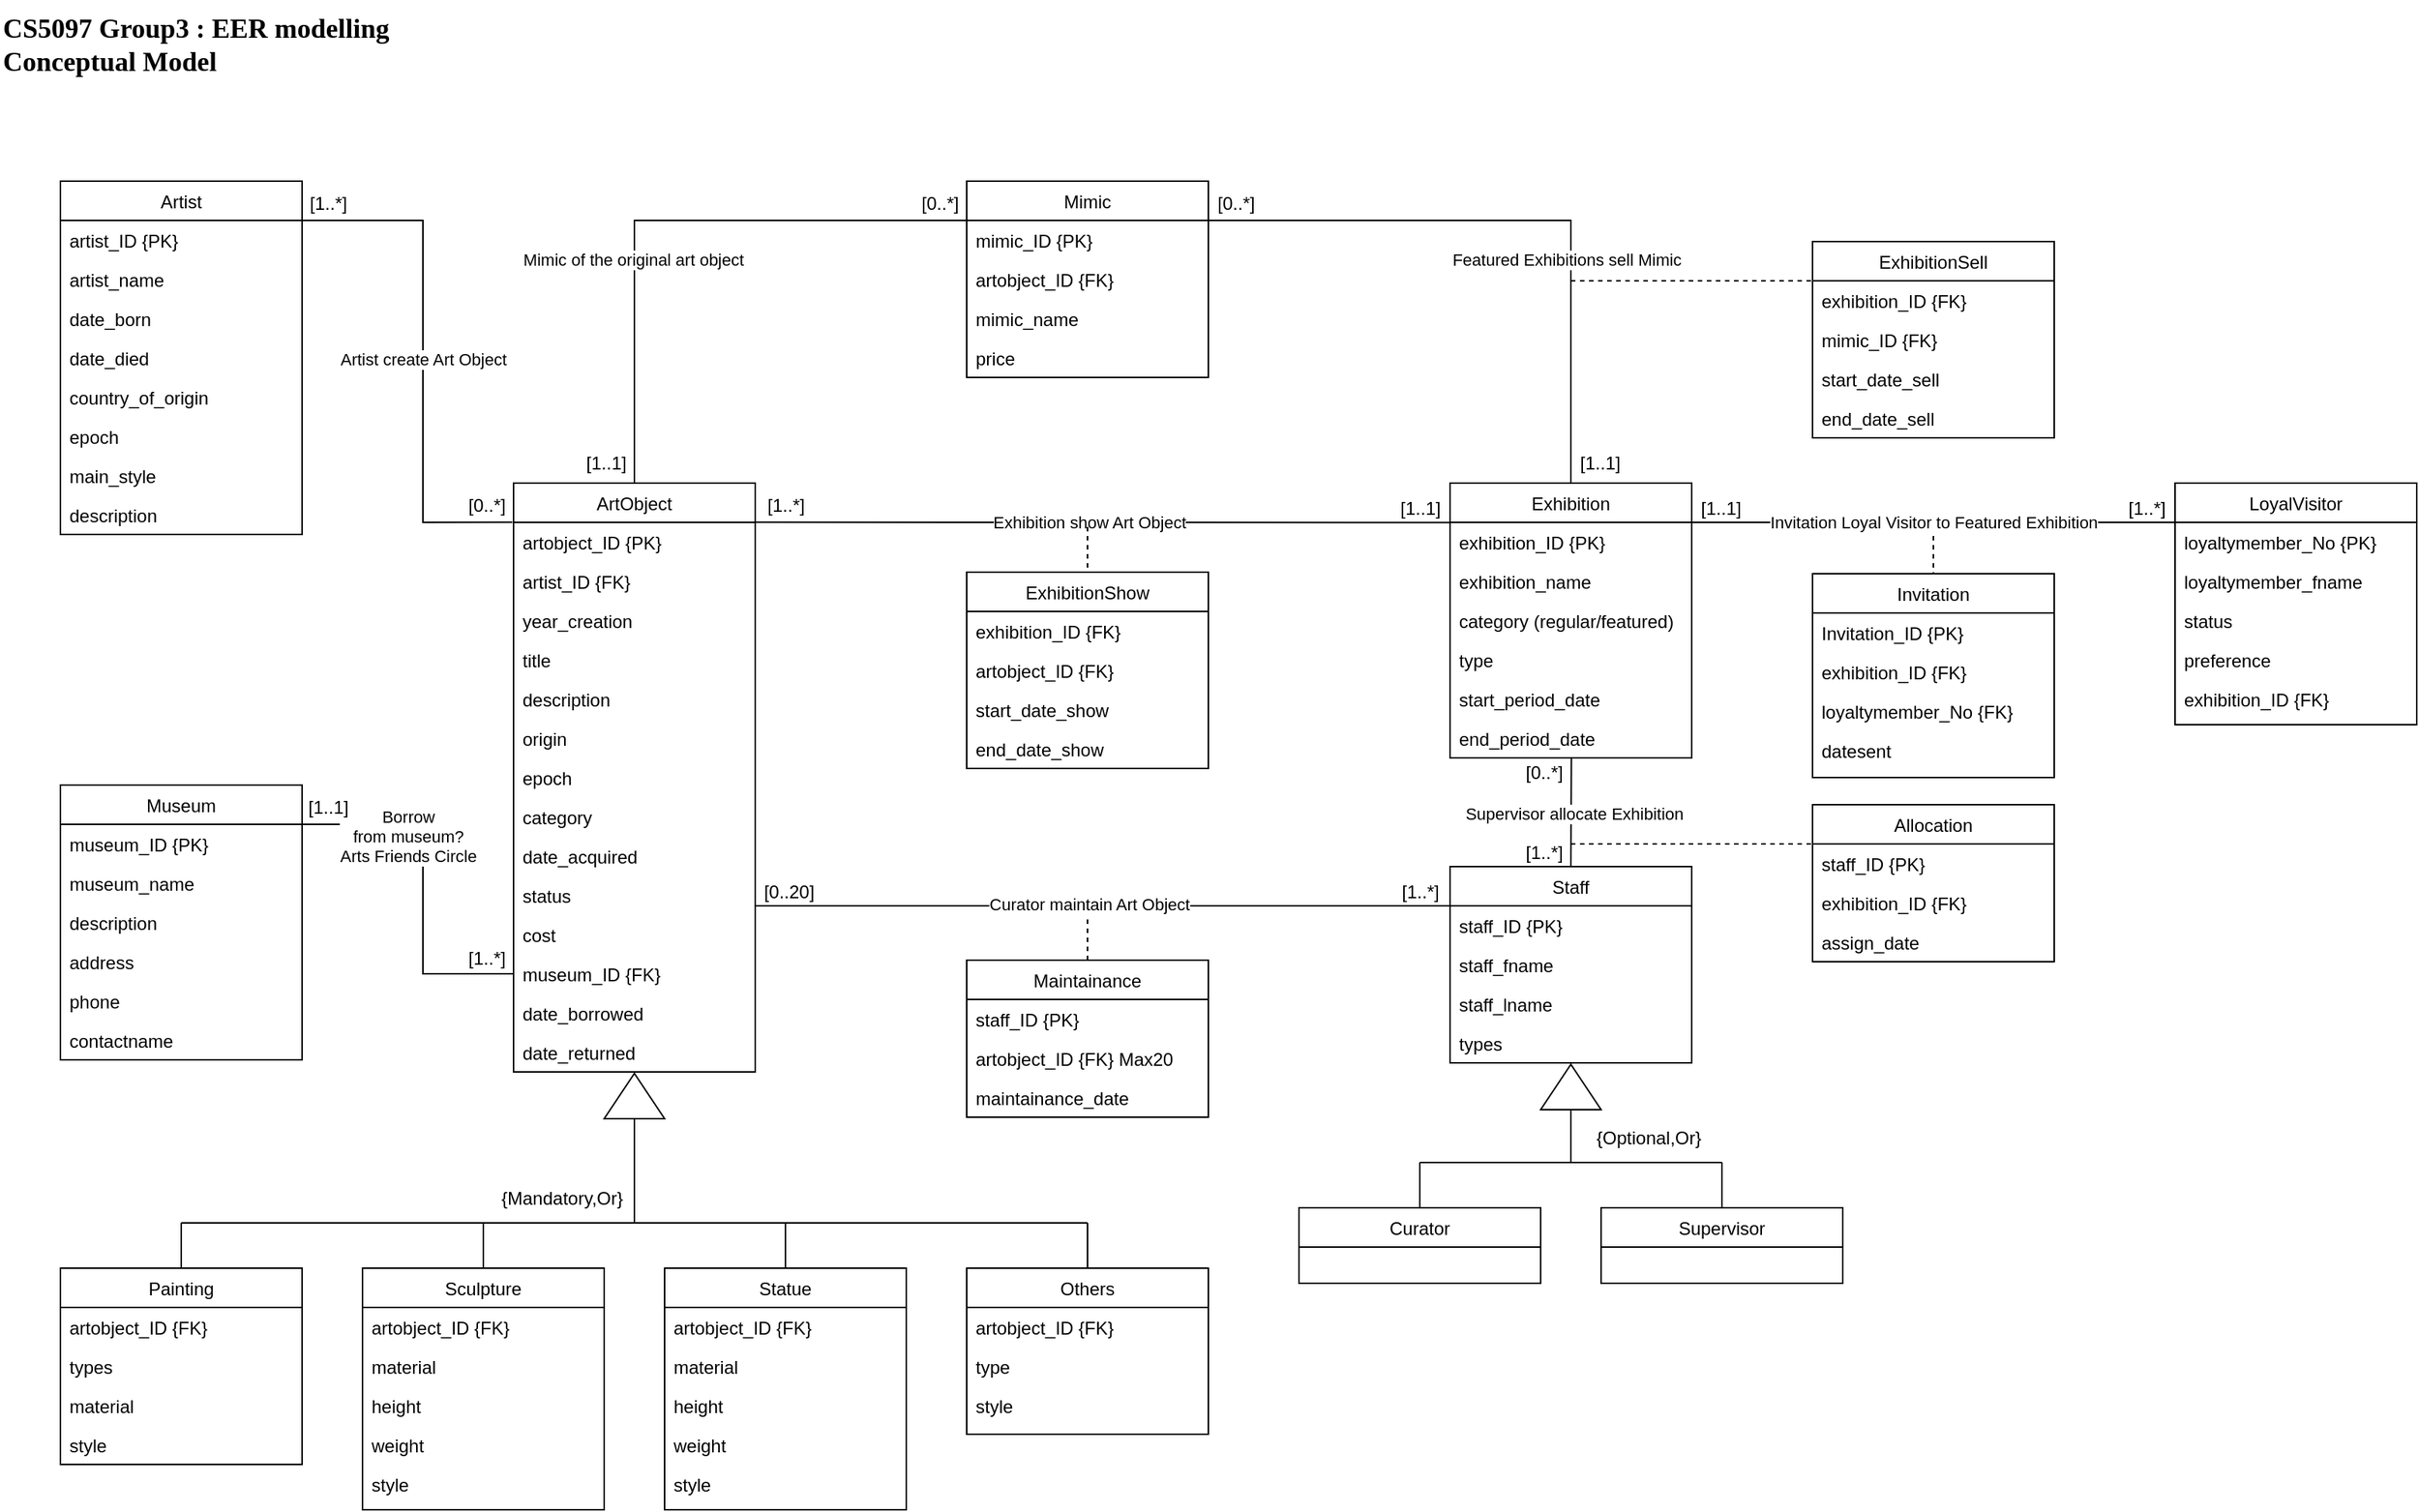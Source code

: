 <mxfile version="25.0.1">
  <diagram name="Page-1" id="ttafwq1xsi_IYxlI1mk_">
    <mxGraphModel dx="1985" dy="869" grid="1" gridSize="10" guides="1" tooltips="1" connect="1" arrows="1" fold="1" page="1" pageScale="1" pageWidth="850" pageHeight="1100" math="0" shadow="0">
      <root>
        <mxCell id="0" />
        <mxCell id="1" parent="0" />
        <mxCell id="BI7n9oEjIv4drbfOqCoB-1" value="Museum" style="swimlane;fontStyle=0;align=center;verticalAlign=top;childLayout=stackLayout;horizontal=1;startSize=26;horizontalStack=0;resizeParent=1;resizeLast=0;collapsible=1;marginBottom=0;rounded=0;shadow=0;strokeWidth=1;" vertex="1" parent="1">
          <mxGeometry x="80" y="560" width="160" height="182" as="geometry">
            <mxRectangle x="130" y="380" width="160" height="26" as="alternateBounds" />
          </mxGeometry>
        </mxCell>
        <mxCell id="BI7n9oEjIv4drbfOqCoB-2" value="museum_ID {PK}" style="text;align=left;verticalAlign=top;spacingLeft=4;spacingRight=4;overflow=hidden;rotatable=0;points=[[0,0.5],[1,0.5]];portConstraint=eastwest;" vertex="1" parent="BI7n9oEjIv4drbfOqCoB-1">
          <mxGeometry y="26" width="160" height="26" as="geometry" />
        </mxCell>
        <mxCell id="BI7n9oEjIv4drbfOqCoB-3" value="museum_name" style="text;align=left;verticalAlign=top;spacingLeft=4;spacingRight=4;overflow=hidden;rotatable=0;points=[[0,0.5],[1,0.5]];portConstraint=eastwest;" vertex="1" parent="BI7n9oEjIv4drbfOqCoB-1">
          <mxGeometry y="52" width="160" height="26" as="geometry" />
        </mxCell>
        <mxCell id="BI7n9oEjIv4drbfOqCoB-4" value="description" style="text;align=left;verticalAlign=top;spacingLeft=4;spacingRight=4;overflow=hidden;rotatable=0;points=[[0,0.5],[1,0.5]];portConstraint=eastwest;" vertex="1" parent="BI7n9oEjIv4drbfOqCoB-1">
          <mxGeometry y="78" width="160" height="26" as="geometry" />
        </mxCell>
        <mxCell id="BI7n9oEjIv4drbfOqCoB-5" value="address" style="text;align=left;verticalAlign=top;spacingLeft=4;spacingRight=4;overflow=hidden;rotatable=0;points=[[0,0.5],[1,0.5]];portConstraint=eastwest;" vertex="1" parent="BI7n9oEjIv4drbfOqCoB-1">
          <mxGeometry y="104" width="160" height="26" as="geometry" />
        </mxCell>
        <mxCell id="BI7n9oEjIv4drbfOqCoB-6" value="phone" style="text;align=left;verticalAlign=top;spacingLeft=4;spacingRight=4;overflow=hidden;rotatable=0;points=[[0,0.5],[1,0.5]];portConstraint=eastwest;" vertex="1" parent="BI7n9oEjIv4drbfOqCoB-1">
          <mxGeometry y="130" width="160" height="26" as="geometry" />
        </mxCell>
        <mxCell id="BI7n9oEjIv4drbfOqCoB-7" value="contactname" style="text;align=left;verticalAlign=top;spacingLeft=4;spacingRight=4;overflow=hidden;rotatable=0;points=[[0,0.5],[1,0.5]];portConstraint=eastwest;" vertex="1" parent="BI7n9oEjIv4drbfOqCoB-1">
          <mxGeometry y="156" width="160" height="26" as="geometry" />
        </mxCell>
        <mxCell id="BI7n9oEjIv4drbfOqCoB-8" value="ArtObject" style="swimlane;fontStyle=0;align=center;verticalAlign=top;childLayout=stackLayout;horizontal=1;startSize=26;horizontalStack=0;resizeParent=1;resizeLast=0;collapsible=1;marginBottom=0;rounded=0;shadow=0;strokeWidth=1;" vertex="1" parent="1">
          <mxGeometry x="380" y="360" width="160" height="390" as="geometry">
            <mxRectangle x="130" y="380" width="160" height="26" as="alternateBounds" />
          </mxGeometry>
        </mxCell>
        <mxCell id="BI7n9oEjIv4drbfOqCoB-9" value="artobject_ID {PK}" style="text;align=left;verticalAlign=top;spacingLeft=4;spacingRight=4;overflow=hidden;rotatable=0;points=[[0,0.5],[1,0.5]];portConstraint=eastwest;" vertex="1" parent="BI7n9oEjIv4drbfOqCoB-8">
          <mxGeometry y="26" width="160" height="26" as="geometry" />
        </mxCell>
        <mxCell id="BI7n9oEjIv4drbfOqCoB-10" value="artist_ID {FK}" style="text;align=left;verticalAlign=top;spacingLeft=4;spacingRight=4;overflow=hidden;rotatable=0;points=[[0,0.5],[1,0.5]];portConstraint=eastwest;" vertex="1" parent="BI7n9oEjIv4drbfOqCoB-8">
          <mxGeometry y="52" width="160" height="26" as="geometry" />
        </mxCell>
        <mxCell id="BI7n9oEjIv4drbfOqCoB-11" value="year_creation" style="text;align=left;verticalAlign=top;spacingLeft=4;spacingRight=4;overflow=hidden;rotatable=0;points=[[0,0.5],[1,0.5]];portConstraint=eastwest;" vertex="1" parent="BI7n9oEjIv4drbfOqCoB-8">
          <mxGeometry y="78" width="160" height="26" as="geometry" />
        </mxCell>
        <mxCell id="BI7n9oEjIv4drbfOqCoB-12" value="title" style="text;align=left;verticalAlign=top;spacingLeft=4;spacingRight=4;overflow=hidden;rotatable=0;points=[[0,0.5],[1,0.5]];portConstraint=eastwest;" vertex="1" parent="BI7n9oEjIv4drbfOqCoB-8">
          <mxGeometry y="104" width="160" height="26" as="geometry" />
        </mxCell>
        <mxCell id="BI7n9oEjIv4drbfOqCoB-13" value="description" style="text;align=left;verticalAlign=top;spacingLeft=4;spacingRight=4;overflow=hidden;rotatable=0;points=[[0,0.5],[1,0.5]];portConstraint=eastwest;" vertex="1" parent="BI7n9oEjIv4drbfOqCoB-8">
          <mxGeometry y="130" width="160" height="26" as="geometry" />
        </mxCell>
        <mxCell id="BI7n9oEjIv4drbfOqCoB-14" value="origin" style="text;align=left;verticalAlign=top;spacingLeft=4;spacingRight=4;overflow=hidden;rotatable=0;points=[[0,0.5],[1,0.5]];portConstraint=eastwest;" vertex="1" parent="BI7n9oEjIv4drbfOqCoB-8">
          <mxGeometry y="156" width="160" height="26" as="geometry" />
        </mxCell>
        <mxCell id="BI7n9oEjIv4drbfOqCoB-15" value="epoch" style="text;align=left;verticalAlign=top;spacingLeft=4;spacingRight=4;overflow=hidden;rotatable=0;points=[[0,0.5],[1,0.5]];portConstraint=eastwest;" vertex="1" parent="BI7n9oEjIv4drbfOqCoB-8">
          <mxGeometry y="182" width="160" height="26" as="geometry" />
        </mxCell>
        <mxCell id="BI7n9oEjIv4drbfOqCoB-16" value="category" style="text;align=left;verticalAlign=top;spacingLeft=4;spacingRight=4;overflow=hidden;rotatable=0;points=[[0,0.5],[1,0.5]];portConstraint=eastwest;" vertex="1" parent="BI7n9oEjIv4drbfOqCoB-8">
          <mxGeometry y="208" width="160" height="26" as="geometry" />
        </mxCell>
        <mxCell id="BI7n9oEjIv4drbfOqCoB-17" value="date_acquired" style="text;align=left;verticalAlign=top;spacingLeft=4;spacingRight=4;overflow=hidden;rotatable=0;points=[[0,0.5],[1,0.5]];portConstraint=eastwest;" vertex="1" parent="BI7n9oEjIv4drbfOqCoB-8">
          <mxGeometry y="234" width="160" height="26" as="geometry" />
        </mxCell>
        <mxCell id="BI7n9oEjIv4drbfOqCoB-18" value="status" style="text;align=left;verticalAlign=top;spacingLeft=4;spacingRight=4;overflow=hidden;rotatable=0;points=[[0,0.5],[1,0.5]];portConstraint=eastwest;" vertex="1" parent="BI7n9oEjIv4drbfOqCoB-8">
          <mxGeometry y="260" width="160" height="26" as="geometry" />
        </mxCell>
        <mxCell id="BI7n9oEjIv4drbfOqCoB-19" value="cost" style="text;align=left;verticalAlign=top;spacingLeft=4;spacingRight=4;overflow=hidden;rotatable=0;points=[[0,0.5],[1,0.5]];portConstraint=eastwest;" vertex="1" parent="BI7n9oEjIv4drbfOqCoB-8">
          <mxGeometry y="286" width="160" height="26" as="geometry" />
        </mxCell>
        <mxCell id="BI7n9oEjIv4drbfOqCoB-20" value="museum_ID {FK}" style="text;align=left;verticalAlign=top;spacingLeft=4;spacingRight=4;overflow=hidden;rotatable=0;points=[[0,0.5],[1,0.5]];portConstraint=eastwest;" vertex="1" parent="BI7n9oEjIv4drbfOqCoB-8">
          <mxGeometry y="312" width="160" height="26" as="geometry" />
        </mxCell>
        <mxCell id="BI7n9oEjIv4drbfOqCoB-21" value="date_borrowed" style="text;align=left;verticalAlign=top;spacingLeft=4;spacingRight=4;overflow=hidden;rotatable=0;points=[[0,0.5],[1,0.5]];portConstraint=eastwest;" vertex="1" parent="BI7n9oEjIv4drbfOqCoB-8">
          <mxGeometry y="338" width="160" height="26" as="geometry" />
        </mxCell>
        <mxCell id="BI7n9oEjIv4drbfOqCoB-22" value="date_returned" style="text;align=left;verticalAlign=top;spacingLeft=4;spacingRight=4;overflow=hidden;rotatable=0;points=[[0,0.5],[1,0.5]];portConstraint=eastwest;" vertex="1" parent="BI7n9oEjIv4drbfOqCoB-8">
          <mxGeometry y="364" width="160" height="26" as="geometry" />
        </mxCell>
        <mxCell id="BI7n9oEjIv4drbfOqCoB-23" value="Artist" style="swimlane;fontStyle=0;align=center;verticalAlign=top;childLayout=stackLayout;horizontal=1;startSize=26;horizontalStack=0;resizeParent=1;resizeLast=0;collapsible=1;marginBottom=0;rounded=0;shadow=0;strokeWidth=1;" vertex="1" parent="1">
          <mxGeometry x="80" y="160" width="160" height="234" as="geometry">
            <mxRectangle x="130" y="380" width="160" height="26" as="alternateBounds" />
          </mxGeometry>
        </mxCell>
        <mxCell id="BI7n9oEjIv4drbfOqCoB-24" value="artist_ID {PK}" style="text;align=left;verticalAlign=top;spacingLeft=4;spacingRight=4;overflow=hidden;rotatable=0;points=[[0,0.5],[1,0.5]];portConstraint=eastwest;" vertex="1" parent="BI7n9oEjIv4drbfOqCoB-23">
          <mxGeometry y="26" width="160" height="26" as="geometry" />
        </mxCell>
        <mxCell id="BI7n9oEjIv4drbfOqCoB-25" value="artist_name" style="text;align=left;verticalAlign=top;spacingLeft=4;spacingRight=4;overflow=hidden;rotatable=0;points=[[0,0.5],[1,0.5]];portConstraint=eastwest;" vertex="1" parent="BI7n9oEjIv4drbfOqCoB-23">
          <mxGeometry y="52" width="160" height="26" as="geometry" />
        </mxCell>
        <mxCell id="BI7n9oEjIv4drbfOqCoB-26" value="date_born" style="text;align=left;verticalAlign=top;spacingLeft=4;spacingRight=4;overflow=hidden;rotatable=0;points=[[0,0.5],[1,0.5]];portConstraint=eastwest;" vertex="1" parent="BI7n9oEjIv4drbfOqCoB-23">
          <mxGeometry y="78" width="160" height="26" as="geometry" />
        </mxCell>
        <mxCell id="BI7n9oEjIv4drbfOqCoB-27" value="date_died" style="text;align=left;verticalAlign=top;spacingLeft=4;spacingRight=4;overflow=hidden;rotatable=0;points=[[0,0.5],[1,0.5]];portConstraint=eastwest;" vertex="1" parent="BI7n9oEjIv4drbfOqCoB-23">
          <mxGeometry y="104" width="160" height="26" as="geometry" />
        </mxCell>
        <mxCell id="BI7n9oEjIv4drbfOqCoB-28" value="country_of_origin" style="text;align=left;verticalAlign=top;spacingLeft=4;spacingRight=4;overflow=hidden;rotatable=0;points=[[0,0.5],[1,0.5]];portConstraint=eastwest;" vertex="1" parent="BI7n9oEjIv4drbfOqCoB-23">
          <mxGeometry y="130" width="160" height="26" as="geometry" />
        </mxCell>
        <mxCell id="BI7n9oEjIv4drbfOqCoB-29" value="epoch" style="text;align=left;verticalAlign=top;spacingLeft=4;spacingRight=4;overflow=hidden;rotatable=0;points=[[0,0.5],[1,0.5]];portConstraint=eastwest;" vertex="1" parent="BI7n9oEjIv4drbfOqCoB-23">
          <mxGeometry y="156" width="160" height="26" as="geometry" />
        </mxCell>
        <mxCell id="BI7n9oEjIv4drbfOqCoB-30" value="main_style" style="text;align=left;verticalAlign=top;spacingLeft=4;spacingRight=4;overflow=hidden;rotatable=0;points=[[0,0.5],[1,0.5]];portConstraint=eastwest;" vertex="1" parent="BI7n9oEjIv4drbfOqCoB-23">
          <mxGeometry y="182" width="160" height="26" as="geometry" />
        </mxCell>
        <mxCell id="BI7n9oEjIv4drbfOqCoB-31" value="description" style="text;align=left;verticalAlign=top;spacingLeft=4;spacingRight=4;overflow=hidden;rotatable=0;points=[[0,0.5],[1,0.5]];portConstraint=eastwest;" vertex="1" parent="BI7n9oEjIv4drbfOqCoB-23">
          <mxGeometry y="208" width="160" height="26" as="geometry" />
        </mxCell>
        <mxCell id="BI7n9oEjIv4drbfOqCoB-33" value="Painting" style="swimlane;fontStyle=0;align=center;verticalAlign=top;childLayout=stackLayout;horizontal=1;startSize=26;horizontalStack=0;resizeParent=1;resizeLast=0;collapsible=1;marginBottom=0;rounded=0;shadow=0;strokeWidth=1;" vertex="1" parent="1">
          <mxGeometry x="80" y="880" width="160" height="130" as="geometry">
            <mxRectangle x="130" y="380" width="160" height="26" as="alternateBounds" />
          </mxGeometry>
        </mxCell>
        <mxCell id="BI7n9oEjIv4drbfOqCoB-34" value="artobject_ID {FK}" style="text;align=left;verticalAlign=top;spacingLeft=4;spacingRight=4;overflow=hidden;rotatable=0;points=[[0,0.5],[1,0.5]];portConstraint=eastwest;" vertex="1" parent="BI7n9oEjIv4drbfOqCoB-33">
          <mxGeometry y="26" width="160" height="26" as="geometry" />
        </mxCell>
        <mxCell id="BI7n9oEjIv4drbfOqCoB-35" value="types" style="text;align=left;verticalAlign=top;spacingLeft=4;spacingRight=4;overflow=hidden;rotatable=0;points=[[0,0.5],[1,0.5]];portConstraint=eastwest;" vertex="1" parent="BI7n9oEjIv4drbfOqCoB-33">
          <mxGeometry y="52" width="160" height="26" as="geometry" />
        </mxCell>
        <mxCell id="BI7n9oEjIv4drbfOqCoB-36" value="material" style="text;align=left;verticalAlign=top;spacingLeft=4;spacingRight=4;overflow=hidden;rotatable=0;points=[[0,0.5],[1,0.5]];portConstraint=eastwest;" vertex="1" parent="BI7n9oEjIv4drbfOqCoB-33">
          <mxGeometry y="78" width="160" height="26" as="geometry" />
        </mxCell>
        <mxCell id="BI7n9oEjIv4drbfOqCoB-37" value="style" style="text;align=left;verticalAlign=top;spacingLeft=4;spacingRight=4;overflow=hidden;rotatable=0;points=[[0,0.5],[1,0.5]];portConstraint=eastwest;" vertex="1" parent="BI7n9oEjIv4drbfOqCoB-33">
          <mxGeometry y="104" width="160" height="26" as="geometry" />
        </mxCell>
        <mxCell id="BI7n9oEjIv4drbfOqCoB-38" value="Sculpture" style="swimlane;fontStyle=0;align=center;verticalAlign=top;childLayout=stackLayout;horizontal=1;startSize=26;horizontalStack=0;resizeParent=1;resizeLast=0;collapsible=1;marginBottom=0;rounded=0;shadow=0;strokeWidth=1;" vertex="1" parent="1">
          <mxGeometry x="280" y="880" width="160" height="160" as="geometry">
            <mxRectangle x="130" y="380" width="160" height="26" as="alternateBounds" />
          </mxGeometry>
        </mxCell>
        <mxCell id="BI7n9oEjIv4drbfOqCoB-39" value="artobject_ID {FK}" style="text;align=left;verticalAlign=top;spacingLeft=4;spacingRight=4;overflow=hidden;rotatable=0;points=[[0,0.5],[1,0.5]];portConstraint=eastwest;" vertex="1" parent="BI7n9oEjIv4drbfOqCoB-38">
          <mxGeometry y="26" width="160" height="26" as="geometry" />
        </mxCell>
        <mxCell id="BI7n9oEjIv4drbfOqCoB-40" value="material" style="text;align=left;verticalAlign=top;spacingLeft=4;spacingRight=4;overflow=hidden;rotatable=0;points=[[0,0.5],[1,0.5]];portConstraint=eastwest;" vertex="1" parent="BI7n9oEjIv4drbfOqCoB-38">
          <mxGeometry y="52" width="160" height="26" as="geometry" />
        </mxCell>
        <mxCell id="BI7n9oEjIv4drbfOqCoB-41" value="height" style="text;align=left;verticalAlign=top;spacingLeft=4;spacingRight=4;overflow=hidden;rotatable=0;points=[[0,0.5],[1,0.5]];portConstraint=eastwest;" vertex="1" parent="BI7n9oEjIv4drbfOqCoB-38">
          <mxGeometry y="78" width="160" height="26" as="geometry" />
        </mxCell>
        <mxCell id="BI7n9oEjIv4drbfOqCoB-42" value="weight" style="text;align=left;verticalAlign=top;spacingLeft=4;spacingRight=4;overflow=hidden;rotatable=0;points=[[0,0.5],[1,0.5]];portConstraint=eastwest;" vertex="1" parent="BI7n9oEjIv4drbfOqCoB-38">
          <mxGeometry y="104" width="160" height="26" as="geometry" />
        </mxCell>
        <mxCell id="BI7n9oEjIv4drbfOqCoB-43" value="style" style="text;align=left;verticalAlign=top;spacingLeft=4;spacingRight=4;overflow=hidden;rotatable=0;points=[[0,0.5],[1,0.5]];portConstraint=eastwest;" vertex="1" parent="BI7n9oEjIv4drbfOqCoB-38">
          <mxGeometry y="130" width="160" height="26" as="geometry" />
        </mxCell>
        <mxCell id="BI7n9oEjIv4drbfOqCoB-44" value="Others" style="swimlane;fontStyle=0;align=center;verticalAlign=top;childLayout=stackLayout;horizontal=1;startSize=26;horizontalStack=0;resizeParent=1;resizeLast=0;collapsible=1;marginBottom=0;rounded=0;shadow=0;strokeWidth=1;" vertex="1" parent="1">
          <mxGeometry x="680" y="880" width="160" height="110" as="geometry">
            <mxRectangle x="130" y="380" width="160" height="26" as="alternateBounds" />
          </mxGeometry>
        </mxCell>
        <mxCell id="BI7n9oEjIv4drbfOqCoB-45" value="artobject_ID {FK}" style="text;align=left;verticalAlign=top;spacingLeft=4;spacingRight=4;overflow=hidden;rotatable=0;points=[[0,0.5],[1,0.5]];portConstraint=eastwest;" vertex="1" parent="BI7n9oEjIv4drbfOqCoB-44">
          <mxGeometry y="26" width="160" height="26" as="geometry" />
        </mxCell>
        <mxCell id="BI7n9oEjIv4drbfOqCoB-46" value="type" style="text;align=left;verticalAlign=top;spacingLeft=4;spacingRight=4;overflow=hidden;rotatable=0;points=[[0,0.5],[1,0.5]];portConstraint=eastwest;" vertex="1" parent="BI7n9oEjIv4drbfOqCoB-44">
          <mxGeometry y="52" width="160" height="26" as="geometry" />
        </mxCell>
        <mxCell id="BI7n9oEjIv4drbfOqCoB-47" value="style" style="text;align=left;verticalAlign=top;spacingLeft=4;spacingRight=4;overflow=hidden;rotatable=0;points=[[0,0.5],[1,0.5]];portConstraint=eastwest;" vertex="1" parent="BI7n9oEjIv4drbfOqCoB-44">
          <mxGeometry y="78" width="160" height="26" as="geometry" />
        </mxCell>
        <mxCell id="BI7n9oEjIv4drbfOqCoB-52" value="Statue" style="swimlane;fontStyle=0;align=center;verticalAlign=top;childLayout=stackLayout;horizontal=1;startSize=26;horizontalStack=0;resizeParent=1;resizeLast=0;collapsible=1;marginBottom=0;rounded=0;shadow=0;strokeWidth=1;" vertex="1" parent="1">
          <mxGeometry x="480" y="880" width="160" height="160" as="geometry">
            <mxRectangle x="130" y="380" width="160" height="26" as="alternateBounds" />
          </mxGeometry>
        </mxCell>
        <mxCell id="BI7n9oEjIv4drbfOqCoB-53" value="artobject_ID {FK}" style="text;align=left;verticalAlign=top;spacingLeft=4;spacingRight=4;overflow=hidden;rotatable=0;points=[[0,0.5],[1,0.5]];portConstraint=eastwest;" vertex="1" parent="BI7n9oEjIv4drbfOqCoB-52">
          <mxGeometry y="26" width="160" height="26" as="geometry" />
        </mxCell>
        <mxCell id="BI7n9oEjIv4drbfOqCoB-54" value="material" style="text;align=left;verticalAlign=top;spacingLeft=4;spacingRight=4;overflow=hidden;rotatable=0;points=[[0,0.5],[1,0.5]];portConstraint=eastwest;" vertex="1" parent="BI7n9oEjIv4drbfOqCoB-52">
          <mxGeometry y="52" width="160" height="26" as="geometry" />
        </mxCell>
        <mxCell id="BI7n9oEjIv4drbfOqCoB-55" value="height" style="text;align=left;verticalAlign=top;spacingLeft=4;spacingRight=4;overflow=hidden;rotatable=0;points=[[0,0.5],[1,0.5]];portConstraint=eastwest;" vertex="1" parent="BI7n9oEjIv4drbfOqCoB-52">
          <mxGeometry y="78" width="160" height="26" as="geometry" />
        </mxCell>
        <mxCell id="BI7n9oEjIv4drbfOqCoB-56" value="weight" style="text;align=left;verticalAlign=top;spacingLeft=4;spacingRight=4;overflow=hidden;rotatable=0;points=[[0,0.5],[1,0.5]];portConstraint=eastwest;" vertex="1" parent="BI7n9oEjIv4drbfOqCoB-52">
          <mxGeometry y="104" width="160" height="26" as="geometry" />
        </mxCell>
        <mxCell id="BI7n9oEjIv4drbfOqCoB-57" value="style" style="text;align=left;verticalAlign=top;spacingLeft=4;spacingRight=4;overflow=hidden;rotatable=0;points=[[0,0.5],[1,0.5]];portConstraint=eastwest;" vertex="1" parent="BI7n9oEjIv4drbfOqCoB-52">
          <mxGeometry y="130" width="160" height="26" as="geometry" />
        </mxCell>
        <mxCell id="BI7n9oEjIv4drbfOqCoB-60" value="Exhibition" style="swimlane;fontStyle=0;align=center;verticalAlign=top;childLayout=stackLayout;horizontal=1;startSize=26;horizontalStack=0;resizeParent=1;resizeLast=0;collapsible=1;marginBottom=0;rounded=0;shadow=0;strokeWidth=1;" vertex="1" parent="1">
          <mxGeometry x="1000" y="360" width="160" height="182" as="geometry">
            <mxRectangle x="130" y="380" width="160" height="26" as="alternateBounds" />
          </mxGeometry>
        </mxCell>
        <mxCell id="BI7n9oEjIv4drbfOqCoB-61" value="exhibition_ID {PK}" style="text;align=left;verticalAlign=top;spacingLeft=4;spacingRight=4;overflow=hidden;rotatable=0;points=[[0,0.5],[1,0.5]];portConstraint=eastwest;" vertex="1" parent="BI7n9oEjIv4drbfOqCoB-60">
          <mxGeometry y="26" width="160" height="26" as="geometry" />
        </mxCell>
        <mxCell id="BI7n9oEjIv4drbfOqCoB-62" value="exhibition_name" style="text;align=left;verticalAlign=top;spacingLeft=4;spacingRight=4;overflow=hidden;rotatable=0;points=[[0,0.5],[1,0.5]];portConstraint=eastwest;" vertex="1" parent="BI7n9oEjIv4drbfOqCoB-60">
          <mxGeometry y="52" width="160" height="26" as="geometry" />
        </mxCell>
        <mxCell id="BI7n9oEjIv4drbfOqCoB-63" value="category (regular/featured)" style="text;align=left;verticalAlign=top;spacingLeft=4;spacingRight=4;overflow=hidden;rotatable=0;points=[[0,0.5],[1,0.5]];portConstraint=eastwest;" vertex="1" parent="BI7n9oEjIv4drbfOqCoB-60">
          <mxGeometry y="78" width="160" height="26" as="geometry" />
        </mxCell>
        <mxCell id="BI7n9oEjIv4drbfOqCoB-64" value="type" style="text;align=left;verticalAlign=top;spacingLeft=4;spacingRight=4;overflow=hidden;rotatable=0;points=[[0,0.5],[1,0.5]];portConstraint=eastwest;" vertex="1" parent="BI7n9oEjIv4drbfOqCoB-60">
          <mxGeometry y="104" width="160" height="26" as="geometry" />
        </mxCell>
        <mxCell id="BI7n9oEjIv4drbfOqCoB-65" value="start_period_date" style="text;align=left;verticalAlign=top;spacingLeft=4;spacingRight=4;overflow=hidden;rotatable=0;points=[[0,0.5],[1,0.5]];portConstraint=eastwest;" vertex="1" parent="BI7n9oEjIv4drbfOqCoB-60">
          <mxGeometry y="130" width="160" height="26" as="geometry" />
        </mxCell>
        <mxCell id="BI7n9oEjIv4drbfOqCoB-66" value="end_period_date" style="text;align=left;verticalAlign=top;spacingLeft=4;spacingRight=4;overflow=hidden;rotatable=0;points=[[0,0.5],[1,0.5]];portConstraint=eastwest;" vertex="1" parent="BI7n9oEjIv4drbfOqCoB-60">
          <mxGeometry y="156" width="160" height="26" as="geometry" />
        </mxCell>
        <mxCell id="BI7n9oEjIv4drbfOqCoB-67" value="Mimic" style="swimlane;fontStyle=0;align=center;verticalAlign=top;childLayout=stackLayout;horizontal=1;startSize=26;horizontalStack=0;resizeParent=1;resizeLast=0;collapsible=1;marginBottom=0;rounded=0;shadow=0;strokeWidth=1;" vertex="1" parent="1">
          <mxGeometry x="680" y="160" width="160" height="130" as="geometry">
            <mxRectangle x="130" y="380" width="160" height="26" as="alternateBounds" />
          </mxGeometry>
        </mxCell>
        <mxCell id="BI7n9oEjIv4drbfOqCoB-68" value="mimic_ID {PK}" style="text;align=left;verticalAlign=top;spacingLeft=4;spacingRight=4;overflow=hidden;rotatable=0;points=[[0,0.5],[1,0.5]];portConstraint=eastwest;" vertex="1" parent="BI7n9oEjIv4drbfOqCoB-67">
          <mxGeometry y="26" width="160" height="26" as="geometry" />
        </mxCell>
        <mxCell id="BI7n9oEjIv4drbfOqCoB-69" value="artobject_ID {FK}" style="text;align=left;verticalAlign=top;spacingLeft=4;spacingRight=4;overflow=hidden;rotatable=0;points=[[0,0.5],[1,0.5]];portConstraint=eastwest;" vertex="1" parent="BI7n9oEjIv4drbfOqCoB-67">
          <mxGeometry y="52" width="160" height="26" as="geometry" />
        </mxCell>
        <mxCell id="BI7n9oEjIv4drbfOqCoB-70" value="mimic_name" style="text;align=left;verticalAlign=top;spacingLeft=4;spacingRight=4;overflow=hidden;rotatable=0;points=[[0,0.5],[1,0.5]];portConstraint=eastwest;" vertex="1" parent="BI7n9oEjIv4drbfOqCoB-67">
          <mxGeometry y="78" width="160" height="26" as="geometry" />
        </mxCell>
        <mxCell id="BI7n9oEjIv4drbfOqCoB-71" value="price" style="text;align=left;verticalAlign=top;spacingLeft=4;spacingRight=4;overflow=hidden;rotatable=0;points=[[0,0.5],[1,0.5]];portConstraint=eastwest;" vertex="1" parent="BI7n9oEjIv4drbfOqCoB-67">
          <mxGeometry y="104" width="160" height="26" as="geometry" />
        </mxCell>
        <mxCell id="BI7n9oEjIv4drbfOqCoB-72" value="LoyalVisitor" style="swimlane;fontStyle=0;align=center;verticalAlign=top;childLayout=stackLayout;horizontal=1;startSize=26;horizontalStack=0;resizeParent=1;resizeLast=0;collapsible=1;marginBottom=0;rounded=0;shadow=0;strokeWidth=1;" vertex="1" parent="1">
          <mxGeometry x="1480" y="360" width="160" height="160" as="geometry">
            <mxRectangle x="130" y="380" width="160" height="26" as="alternateBounds" />
          </mxGeometry>
        </mxCell>
        <mxCell id="BI7n9oEjIv4drbfOqCoB-73" value="loyaltymember_No {PK}" style="text;align=left;verticalAlign=top;spacingLeft=4;spacingRight=4;overflow=hidden;rotatable=0;points=[[0,0.5],[1,0.5]];portConstraint=eastwest;" vertex="1" parent="BI7n9oEjIv4drbfOqCoB-72">
          <mxGeometry y="26" width="160" height="26" as="geometry" />
        </mxCell>
        <mxCell id="BI7n9oEjIv4drbfOqCoB-74" value="loyaltymember_fname" style="text;align=left;verticalAlign=top;spacingLeft=4;spacingRight=4;overflow=hidden;rotatable=0;points=[[0,0.5],[1,0.5]];portConstraint=eastwest;" vertex="1" parent="BI7n9oEjIv4drbfOqCoB-72">
          <mxGeometry y="52" width="160" height="26" as="geometry" />
        </mxCell>
        <mxCell id="BI7n9oEjIv4drbfOqCoB-75" value="status" style="text;align=left;verticalAlign=top;spacingLeft=4;spacingRight=4;overflow=hidden;rotatable=0;points=[[0,0.5],[1,0.5]];portConstraint=eastwest;" vertex="1" parent="BI7n9oEjIv4drbfOqCoB-72">
          <mxGeometry y="78" width="160" height="26" as="geometry" />
        </mxCell>
        <mxCell id="BI7n9oEjIv4drbfOqCoB-76" value="preference" style="text;align=left;verticalAlign=top;spacingLeft=4;spacingRight=4;overflow=hidden;rotatable=0;points=[[0,0.5],[1,0.5]];portConstraint=eastwest;" vertex="1" parent="BI7n9oEjIv4drbfOqCoB-72">
          <mxGeometry y="104" width="160" height="26" as="geometry" />
        </mxCell>
        <mxCell id="BI7n9oEjIv4drbfOqCoB-77" value="exhibition_ID {FK}" style="text;align=left;verticalAlign=top;spacingLeft=4;spacingRight=4;overflow=hidden;rotatable=0;points=[[0,0.5],[1,0.5]];portConstraint=eastwest;" vertex="1" parent="BI7n9oEjIv4drbfOqCoB-72">
          <mxGeometry y="130" width="160" height="26" as="geometry" />
        </mxCell>
        <mxCell id="BI7n9oEjIv4drbfOqCoB-78" value="Staff" style="swimlane;fontStyle=0;align=center;verticalAlign=top;childLayout=stackLayout;horizontal=1;startSize=26;horizontalStack=0;resizeParent=1;resizeLast=0;collapsible=1;marginBottom=0;rounded=0;shadow=0;strokeWidth=1;" vertex="1" parent="1">
          <mxGeometry x="1000" y="614" width="160" height="130" as="geometry">
            <mxRectangle x="130" y="380" width="160" height="26" as="alternateBounds" />
          </mxGeometry>
        </mxCell>
        <mxCell id="BI7n9oEjIv4drbfOqCoB-79" value="staff_ID {PK}" style="text;align=left;verticalAlign=top;spacingLeft=4;spacingRight=4;overflow=hidden;rotatable=0;points=[[0,0.5],[1,0.5]];portConstraint=eastwest;" vertex="1" parent="BI7n9oEjIv4drbfOqCoB-78">
          <mxGeometry y="26" width="160" height="26" as="geometry" />
        </mxCell>
        <mxCell id="BI7n9oEjIv4drbfOqCoB-80" value="staff_fname" style="text;align=left;verticalAlign=top;spacingLeft=4;spacingRight=4;overflow=hidden;rotatable=0;points=[[0,0.5],[1,0.5]];portConstraint=eastwest;" vertex="1" parent="BI7n9oEjIv4drbfOqCoB-78">
          <mxGeometry y="52" width="160" height="26" as="geometry" />
        </mxCell>
        <mxCell id="BI7n9oEjIv4drbfOqCoB-81" value="staff_lname" style="text;align=left;verticalAlign=top;spacingLeft=4;spacingRight=4;overflow=hidden;rotatable=0;points=[[0,0.5],[1,0.5]];portConstraint=eastwest;" vertex="1" parent="BI7n9oEjIv4drbfOqCoB-78">
          <mxGeometry y="78" width="160" height="26" as="geometry" />
        </mxCell>
        <mxCell id="BI7n9oEjIv4drbfOqCoB-82" value="types" style="text;align=left;verticalAlign=top;spacingLeft=4;spacingRight=4;overflow=hidden;rotatable=0;points=[[0,0.5],[1,0.5]];portConstraint=eastwest;" vertex="1" parent="BI7n9oEjIv4drbfOqCoB-78">
          <mxGeometry y="104" width="160" height="26" as="geometry" />
        </mxCell>
        <mxCell id="BI7n9oEjIv4drbfOqCoB-83" value="Maintainance" style="swimlane;fontStyle=0;align=center;verticalAlign=top;childLayout=stackLayout;horizontal=1;startSize=26;horizontalStack=0;resizeParent=1;resizeLast=0;collapsible=1;marginBottom=0;rounded=0;shadow=0;strokeWidth=1;" vertex="1" parent="1">
          <mxGeometry x="680" y="676" width="160" height="104" as="geometry">
            <mxRectangle x="130" y="380" width="160" height="26" as="alternateBounds" />
          </mxGeometry>
        </mxCell>
        <mxCell id="BI7n9oEjIv4drbfOqCoB-84" value="staff_ID {PK}" style="text;align=left;verticalAlign=top;spacingLeft=4;spacingRight=4;overflow=hidden;rotatable=0;points=[[0,0.5],[1,0.5]];portConstraint=eastwest;" vertex="1" parent="BI7n9oEjIv4drbfOqCoB-83">
          <mxGeometry y="26" width="160" height="26" as="geometry" />
        </mxCell>
        <mxCell id="BI7n9oEjIv4drbfOqCoB-85" value="artobject_ID {FK} Max20" style="text;align=left;verticalAlign=top;spacingLeft=4;spacingRight=4;overflow=hidden;rotatable=0;points=[[0,0.5],[1,0.5]];portConstraint=eastwest;" vertex="1" parent="BI7n9oEjIv4drbfOqCoB-83">
          <mxGeometry y="52" width="160" height="26" as="geometry" />
        </mxCell>
        <mxCell id="BI7n9oEjIv4drbfOqCoB-86" value="maintainance_date" style="text;align=left;verticalAlign=top;spacingLeft=4;spacingRight=4;overflow=hidden;rotatable=0;points=[[0,0.5],[1,0.5]];portConstraint=eastwest;" vertex="1" parent="BI7n9oEjIv4drbfOqCoB-83">
          <mxGeometry y="78" width="160" height="26" as="geometry" />
        </mxCell>
        <mxCell id="BI7n9oEjIv4drbfOqCoB-87" value="Allocation" style="swimlane;fontStyle=0;align=center;verticalAlign=top;childLayout=stackLayout;horizontal=1;startSize=26;horizontalStack=0;resizeParent=1;resizeLast=0;collapsible=1;marginBottom=0;rounded=0;shadow=0;strokeWidth=1;" vertex="1" parent="1">
          <mxGeometry x="1240" y="573" width="160" height="104" as="geometry">
            <mxRectangle x="130" y="380" width="160" height="26" as="alternateBounds" />
          </mxGeometry>
        </mxCell>
        <mxCell id="BI7n9oEjIv4drbfOqCoB-88" value="staff_ID {PK}" style="text;align=left;verticalAlign=top;spacingLeft=4;spacingRight=4;overflow=hidden;rotatable=0;points=[[0,0.5],[1,0.5]];portConstraint=eastwest;" vertex="1" parent="BI7n9oEjIv4drbfOqCoB-87">
          <mxGeometry y="26" width="160" height="26" as="geometry" />
        </mxCell>
        <mxCell id="BI7n9oEjIv4drbfOqCoB-89" value="exhibition_ID {FK}" style="text;align=left;verticalAlign=top;spacingLeft=4;spacingRight=4;overflow=hidden;rotatable=0;points=[[0,0.5],[1,0.5]];portConstraint=eastwest;" vertex="1" parent="BI7n9oEjIv4drbfOqCoB-87">
          <mxGeometry y="52" width="160" height="26" as="geometry" />
        </mxCell>
        <mxCell id="BI7n9oEjIv4drbfOqCoB-90" value="assign_date" style="text;align=left;verticalAlign=top;spacingLeft=4;spacingRight=4;overflow=hidden;rotatable=0;points=[[0,0.5],[1,0.5]];portConstraint=eastwest;" vertex="1" parent="BI7n9oEjIv4drbfOqCoB-87">
          <mxGeometry y="78" width="160" height="26" as="geometry" />
        </mxCell>
        <mxCell id="BI7n9oEjIv4drbfOqCoB-100" value="ExhibitionShow" style="swimlane;fontStyle=0;align=center;verticalAlign=top;childLayout=stackLayout;horizontal=1;startSize=26;horizontalStack=0;resizeParent=1;resizeLast=0;collapsible=1;marginBottom=0;rounded=0;shadow=0;strokeWidth=1;" vertex="1" parent="1">
          <mxGeometry x="680" y="419" width="160" height="130" as="geometry">
            <mxRectangle x="130" y="380" width="160" height="26" as="alternateBounds" />
          </mxGeometry>
        </mxCell>
        <mxCell id="BI7n9oEjIv4drbfOqCoB-101" value="exhibition_ID {FK}" style="text;align=left;verticalAlign=top;spacingLeft=4;spacingRight=4;overflow=hidden;rotatable=0;points=[[0,0.5],[1,0.5]];portConstraint=eastwest;" vertex="1" parent="BI7n9oEjIv4drbfOqCoB-100">
          <mxGeometry y="26" width="160" height="26" as="geometry" />
        </mxCell>
        <mxCell id="BI7n9oEjIv4drbfOqCoB-102" value="artobject_ID {FK}" style="text;align=left;verticalAlign=top;spacingLeft=4;spacingRight=4;overflow=hidden;rotatable=0;points=[[0,0.5],[1,0.5]];portConstraint=eastwest;" vertex="1" parent="BI7n9oEjIv4drbfOqCoB-100">
          <mxGeometry y="52" width="160" height="26" as="geometry" />
        </mxCell>
        <mxCell id="BI7n9oEjIv4drbfOqCoB-103" value="start_date_show" style="text;align=left;verticalAlign=top;spacingLeft=4;spacingRight=4;overflow=hidden;rotatable=0;points=[[0,0.5],[1,0.5]];portConstraint=eastwest;" vertex="1" parent="BI7n9oEjIv4drbfOqCoB-100">
          <mxGeometry y="78" width="160" height="26" as="geometry" />
        </mxCell>
        <mxCell id="BI7n9oEjIv4drbfOqCoB-104" value="end_date_show" style="text;align=left;verticalAlign=top;spacingLeft=4;spacingRight=4;overflow=hidden;rotatable=0;points=[[0,0.5],[1,0.5]];portConstraint=eastwest;" vertex="1" parent="BI7n9oEjIv4drbfOqCoB-100">
          <mxGeometry y="104" width="160" height="26" as="geometry" />
        </mxCell>
        <mxCell id="BI7n9oEjIv4drbfOqCoB-106" value="ExhibitionSell" style="swimlane;fontStyle=0;align=center;verticalAlign=top;childLayout=stackLayout;horizontal=1;startSize=26;horizontalStack=0;resizeParent=1;resizeLast=0;collapsible=1;marginBottom=0;rounded=0;shadow=0;strokeWidth=1;" vertex="1" parent="1">
          <mxGeometry x="1240" y="200" width="160" height="130" as="geometry">
            <mxRectangle x="130" y="380" width="160" height="26" as="alternateBounds" />
          </mxGeometry>
        </mxCell>
        <mxCell id="BI7n9oEjIv4drbfOqCoB-107" value="exhibition_ID {FK}" style="text;align=left;verticalAlign=top;spacingLeft=4;spacingRight=4;overflow=hidden;rotatable=0;points=[[0,0.5],[1,0.5]];portConstraint=eastwest;" vertex="1" parent="BI7n9oEjIv4drbfOqCoB-106">
          <mxGeometry y="26" width="160" height="26" as="geometry" />
        </mxCell>
        <mxCell id="BI7n9oEjIv4drbfOqCoB-108" value="mimic_ID {FK}" style="text;align=left;verticalAlign=top;spacingLeft=4;spacingRight=4;overflow=hidden;rotatable=0;points=[[0,0.5],[1,0.5]];portConstraint=eastwest;" vertex="1" parent="BI7n9oEjIv4drbfOqCoB-106">
          <mxGeometry y="52" width="160" height="26" as="geometry" />
        </mxCell>
        <mxCell id="BI7n9oEjIv4drbfOqCoB-109" value="start_date_sell" style="text;align=left;verticalAlign=top;spacingLeft=4;spacingRight=4;overflow=hidden;rotatable=0;points=[[0,0.5],[1,0.5]];portConstraint=eastwest;" vertex="1" parent="BI7n9oEjIv4drbfOqCoB-106">
          <mxGeometry y="78" width="160" height="26" as="geometry" />
        </mxCell>
        <mxCell id="BI7n9oEjIv4drbfOqCoB-110" value="end_date_sell" style="text;align=left;verticalAlign=top;spacingLeft=4;spacingRight=4;overflow=hidden;rotatable=0;points=[[0,0.5],[1,0.5]];portConstraint=eastwest;" vertex="1" parent="BI7n9oEjIv4drbfOqCoB-106">
          <mxGeometry y="104" width="160" height="26" as="geometry" />
        </mxCell>
        <mxCell id="BI7n9oEjIv4drbfOqCoB-116" value="&lt;font face=&quot;Tahoma&quot; style=&quot;font-size: 18px;&quot;&gt;&lt;font style=&quot;&quot;&gt;CS5097 Group3 :&amp;nbsp;&lt;/font&gt;&lt;/font&gt;&lt;font face=&quot;Tahoma&quot;&gt;&lt;span style=&quot;font-size: 18px;&quot;&gt;EER modelling&lt;br&gt;&lt;/span&gt;&lt;/font&gt;&lt;div&gt;&lt;span style=&quot;background-color: initial; font-size: 18px;&quot;&gt;&lt;font face=&quot;Tahoma&quot;&gt;Conceptual &lt;/font&gt;&lt;/span&gt;&lt;font face=&quot;Tahoma&quot; style=&quot;font-size: 18px;&quot;&gt;&lt;span style=&quot;background-color: initial;&quot;&gt;Model&lt;/span&gt;&lt;/font&gt;&lt;/div&gt;" style="text;html=1;align=left;verticalAlign=middle;whiteSpace=wrap;rounded=0;fontStyle=1" vertex="1" parent="1">
          <mxGeometry x="40" y="40" width="300" height="60" as="geometry" />
        </mxCell>
        <mxCell id="BI7n9oEjIv4drbfOqCoB-117" value="Invitation" style="swimlane;fontStyle=0;align=center;verticalAlign=top;childLayout=stackLayout;horizontal=1;startSize=26;horizontalStack=0;resizeParent=1;resizeLast=0;collapsible=1;marginBottom=0;rounded=0;shadow=0;strokeWidth=1;" vertex="1" parent="1">
          <mxGeometry x="1240" y="420" width="160" height="135" as="geometry">
            <mxRectangle x="130" y="380" width="160" height="26" as="alternateBounds" />
          </mxGeometry>
        </mxCell>
        <mxCell id="BI7n9oEjIv4drbfOqCoB-118" value="Invitation_ID {PK}" style="text;align=left;verticalAlign=top;spacingLeft=4;spacingRight=4;overflow=hidden;rotatable=0;points=[[0,0.5],[1,0.5]];portConstraint=eastwest;" vertex="1" parent="BI7n9oEjIv4drbfOqCoB-117">
          <mxGeometry y="26" width="160" height="26" as="geometry" />
        </mxCell>
        <mxCell id="BI7n9oEjIv4drbfOqCoB-119" value="exhibition_ID {FK}" style="text;align=left;verticalAlign=top;spacingLeft=4;spacingRight=4;overflow=hidden;rotatable=0;points=[[0,0.5],[1,0.5]];portConstraint=eastwest;" vertex="1" parent="BI7n9oEjIv4drbfOqCoB-117">
          <mxGeometry y="52" width="160" height="26" as="geometry" />
        </mxCell>
        <mxCell id="BI7n9oEjIv4drbfOqCoB-120" value="loyaltymember_No {FK}" style="text;align=left;verticalAlign=top;spacingLeft=4;spacingRight=4;overflow=hidden;rotatable=0;points=[[0,0.5],[1,0.5]];portConstraint=eastwest;" vertex="1" parent="BI7n9oEjIv4drbfOqCoB-117">
          <mxGeometry y="78" width="160" height="26" as="geometry" />
        </mxCell>
        <mxCell id="BI7n9oEjIv4drbfOqCoB-121" value="datesent" style="text;align=left;verticalAlign=top;spacingLeft=4;spacingRight=4;overflow=hidden;rotatable=0;points=[[0,0.5],[1,0.5]];portConstraint=eastwest;" vertex="1" parent="BI7n9oEjIv4drbfOqCoB-117">
          <mxGeometry y="104" width="160" height="26" as="geometry" />
        </mxCell>
        <mxCell id="BI7n9oEjIv4drbfOqCoB-124" value="" style="triangle;whiteSpace=wrap;html=1;rotation=-90;" vertex="1" parent="1">
          <mxGeometry x="445" y="746" width="30" height="40" as="geometry" />
        </mxCell>
        <mxCell id="BI7n9oEjIv4drbfOqCoB-128" value="" style="endArrow=none;html=1;rounded=0;exitX=0;exitY=0.5;exitDx=0;exitDy=0;" edge="1" parent="1" source="BI7n9oEjIv4drbfOqCoB-124">
          <mxGeometry width="50" height="50" relative="1" as="geometry">
            <mxPoint x="459.74" y="821" as="sourcePoint" />
            <mxPoint x="460" y="850" as="targetPoint" />
          </mxGeometry>
        </mxCell>
        <mxCell id="BI7n9oEjIv4drbfOqCoB-129" value="" style="endArrow=none;html=1;rounded=0;" edge="1" parent="1">
          <mxGeometry width="50" height="50" relative="1" as="geometry">
            <mxPoint x="160" y="850" as="sourcePoint" />
            <mxPoint x="760" y="850" as="targetPoint" />
          </mxGeometry>
        </mxCell>
        <mxCell id="BI7n9oEjIv4drbfOqCoB-131" value="" style="endArrow=none;html=1;rounded=0;entryX=0.5;entryY=0;entryDx=0;entryDy=0;" edge="1" parent="1" target="BI7n9oEjIv4drbfOqCoB-38">
          <mxGeometry width="50" height="50" relative="1" as="geometry">
            <mxPoint x="360" y="850" as="sourcePoint" />
            <mxPoint x="640" y="790" as="targetPoint" />
          </mxGeometry>
        </mxCell>
        <mxCell id="BI7n9oEjIv4drbfOqCoB-135" value="" style="endArrow=none;html=1;rounded=0;entryX=0.5;entryY=0;entryDx=0;entryDy=0;" edge="1" parent="1" target="BI7n9oEjIv4drbfOqCoB-52">
          <mxGeometry width="50" height="50" relative="1" as="geometry">
            <mxPoint x="560" y="850" as="sourcePoint" />
            <mxPoint x="370" y="890" as="targetPoint" />
          </mxGeometry>
        </mxCell>
        <mxCell id="BI7n9oEjIv4drbfOqCoB-136" value="" style="endArrow=none;html=1;rounded=0;entryX=0.5;entryY=0;entryDx=0;entryDy=0;" edge="1" parent="1" target="BI7n9oEjIv4drbfOqCoB-44">
          <mxGeometry width="50" height="50" relative="1" as="geometry">
            <mxPoint x="760" y="850" as="sourcePoint" />
            <mxPoint x="570" y="890" as="targetPoint" />
          </mxGeometry>
        </mxCell>
        <mxCell id="BI7n9oEjIv4drbfOqCoB-138" value="" style="endArrow=none;html=1;rounded=0;entryX=0.5;entryY=0;entryDx=0;entryDy=0;" edge="1" parent="1" target="BI7n9oEjIv4drbfOqCoB-33">
          <mxGeometry width="50" height="50" relative="1" as="geometry">
            <mxPoint x="160" y="850" as="sourcePoint" />
            <mxPoint x="140" y="856" as="targetPoint" />
          </mxGeometry>
        </mxCell>
        <mxCell id="BI7n9oEjIv4drbfOqCoB-139" value="" style="endArrow=none;html=1;rounded=0;exitX=0;exitY=0.5;exitDx=0;exitDy=0;entryX=0.997;entryY=0;entryDx=0;entryDy=0;entryPerimeter=0;" edge="1" parent="1" source="BI7n9oEjIv4drbfOqCoB-20" target="BI7n9oEjIv4drbfOqCoB-2">
          <mxGeometry width="50" height="50" relative="1" as="geometry">
            <mxPoint x="310" y="570" as="sourcePoint" />
            <mxPoint x="250" y="580" as="targetPoint" />
            <Array as="points">
              <mxPoint x="320" y="685" />
              <mxPoint x="320" y="586" />
            </Array>
          </mxGeometry>
        </mxCell>
        <mxCell id="BI7n9oEjIv4drbfOqCoB-140" value="&lt;div&gt;Borrow &lt;br&gt;from museum?&lt;/div&gt;&lt;div&gt;Arts Friends Circle&lt;/div&gt;" style="edgeLabel;html=1;align=center;verticalAlign=middle;resizable=0;points=[];" vertex="1" connectable="0" parent="BI7n9oEjIv4drbfOqCoB-139">
          <mxGeometry x="-0.238" y="-2" relative="1" as="geometry">
            <mxPoint x="-12" y="-60" as="offset" />
          </mxGeometry>
        </mxCell>
        <mxCell id="BI7n9oEjIv4drbfOqCoB-141" value="" style="endArrow=none;html=1;rounded=0;exitX=0.999;exitY=0.002;exitDx=0;exitDy=0;exitPerimeter=0;entryX=-0.005;entryY=-0.004;entryDx=0;entryDy=0;entryPerimeter=0;" edge="1" parent="1" source="BI7n9oEjIv4drbfOqCoB-24" target="BI7n9oEjIv4drbfOqCoB-9">
          <mxGeometry width="50" height="50" relative="1" as="geometry">
            <mxPoint x="350" y="610" as="sourcePoint" />
            <mxPoint x="380" y="320" as="targetPoint" />
            <Array as="points">
              <mxPoint x="320" y="186" />
              <mxPoint x="320" y="386" />
            </Array>
          </mxGeometry>
        </mxCell>
        <mxCell id="BI7n9oEjIv4drbfOqCoB-142" value="Artist create Art Object" style="edgeLabel;html=1;align=center;verticalAlign=middle;resizable=0;points=[];rotation=0;" vertex="1" connectable="0" parent="BI7n9oEjIv4drbfOqCoB-141">
          <mxGeometry x="-0.465" relative="1" as="geometry">
            <mxPoint y="81" as="offset" />
          </mxGeometry>
        </mxCell>
        <mxCell id="BI7n9oEjIv4drbfOqCoB-143" value="{Mandatory,Or}" style="text;whiteSpace=wrap;" vertex="1" parent="1">
          <mxGeometry x="370" y="820" width="90" height="30" as="geometry" />
        </mxCell>
        <mxCell id="BI7n9oEjIv4drbfOqCoB-147" value="" style="endArrow=none;html=1;rounded=0;entryX=0.5;entryY=0;entryDx=0;entryDy=0;exitX=-0.002;exitY=0.001;exitDx=0;exitDy=0;exitPerimeter=0;" edge="1" parent="1" source="BI7n9oEjIv4drbfOqCoB-68" target="BI7n9oEjIv4drbfOqCoB-8">
          <mxGeometry width="50" height="50" relative="1" as="geometry">
            <mxPoint x="610" y="100" as="sourcePoint" />
            <mxPoint x="350" y="670" as="targetPoint" />
            <Array as="points">
              <mxPoint x="460" y="186" />
            </Array>
          </mxGeometry>
        </mxCell>
        <mxCell id="BI7n9oEjIv4drbfOqCoB-227" value="Mimic of the original art object" style="edgeLabel;html=1;align=center;verticalAlign=middle;resizable=0;points=[];" vertex="1" connectable="0" parent="BI7n9oEjIv4drbfOqCoB-147">
          <mxGeometry x="0.104" y="2" relative="1" as="geometry">
            <mxPoint x="-3" y="24" as="offset" />
          </mxGeometry>
        </mxCell>
        <mxCell id="BI7n9oEjIv4drbfOqCoB-148" value="" style="endArrow=none;html=1;rounded=0;exitX=0.001;exitY=0.004;exitDx=0;exitDy=0;exitPerimeter=0;entryX=0.995;entryY=-0.004;entryDx=0;entryDy=0;entryPerimeter=0;" edge="1" parent="1" source="BI7n9oEjIv4drbfOqCoB-61" target="BI7n9oEjIv4drbfOqCoB-9">
          <mxGeometry width="50" height="50" relative="1" as="geometry">
            <mxPoint x="870" y="270" as="sourcePoint" />
            <mxPoint x="580" y="390" as="targetPoint" />
          </mxGeometry>
        </mxCell>
        <mxCell id="BI7n9oEjIv4drbfOqCoB-151" value="Exhibition show Art Object" style="edgeLabel;html=1;align=center;verticalAlign=middle;resizable=0;points=[];" vertex="1" connectable="0" parent="BI7n9oEjIv4drbfOqCoB-148">
          <mxGeometry x="0.008" y="1" relative="1" as="geometry">
            <mxPoint x="-7" y="-1" as="offset" />
          </mxGeometry>
        </mxCell>
        <mxCell id="BI7n9oEjIv4drbfOqCoB-149" value="" style="endArrow=none;html=1;rounded=0;exitX=0;exitY=-0.002;exitDx=0;exitDy=0;exitPerimeter=0;entryX=1;entryY=0.769;entryDx=0;entryDy=0;entryPerimeter=0;" edge="1" parent="1" source="BI7n9oEjIv4drbfOqCoB-79" target="BI7n9oEjIv4drbfOqCoB-18">
          <mxGeometry width="50" height="50" relative="1" as="geometry">
            <mxPoint x="890" y="396" as="sourcePoint" />
            <mxPoint x="550" y="696" as="targetPoint" />
            <Array as="points" />
          </mxGeometry>
        </mxCell>
        <mxCell id="BI7n9oEjIv4drbfOqCoB-156" value="Curator maintain Art Object" style="edgeLabel;html=1;align=center;verticalAlign=middle;resizable=0;points=[];" vertex="1" connectable="0" parent="BI7n9oEjIv4drbfOqCoB-149">
          <mxGeometry x="-0.041" y="2" relative="1" as="geometry">
            <mxPoint x="-19" y="-3" as="offset" />
          </mxGeometry>
        </mxCell>
        <mxCell id="BI7n9oEjIv4drbfOqCoB-150" value="" style="endArrow=none;html=1;rounded=0;exitX=0;exitY=0;exitDx=0;exitDy=0;exitPerimeter=0;entryX=1;entryY=0;entryDx=0;entryDy=0;entryPerimeter=0;" edge="1" parent="1" source="BI7n9oEjIv4drbfOqCoB-73" target="BI7n9oEjIv4drbfOqCoB-61">
          <mxGeometry width="50" height="50" relative="1" as="geometry">
            <mxPoint x="1010" y="396" as="sourcePoint" />
            <mxPoint x="1180" y="350" as="targetPoint" />
          </mxGeometry>
        </mxCell>
        <mxCell id="BI7n9oEjIv4drbfOqCoB-158" value="Invitation Loyal Visitor to Featured Exhibition" style="edgeLabel;html=1;align=center;verticalAlign=middle;resizable=0;points=[];" vertex="1" connectable="0" parent="BI7n9oEjIv4drbfOqCoB-150">
          <mxGeometry x="-0.027" y="3" relative="1" as="geometry">
            <mxPoint x="-5" y="-3" as="offset" />
          </mxGeometry>
        </mxCell>
        <mxCell id="BI7n9oEjIv4drbfOqCoB-154" value="" style="endArrow=none;html=1;rounded=0;entryX=0.5;entryY=0;entryDx=0;entryDy=0;dashed=1;" edge="1" parent="1" target="BI7n9oEjIv4drbfOqCoB-100">
          <mxGeometry width="50" height="50" relative="1" as="geometry">
            <mxPoint x="760" y="389" as="sourcePoint" />
            <mxPoint x="759.8" y="424" as="targetPoint" />
          </mxGeometry>
        </mxCell>
        <mxCell id="BI7n9oEjIv4drbfOqCoB-157" value="" style="endArrow=none;html=1;rounded=0;entryX=0.5;entryY=0;entryDx=0;entryDy=0;dashed=1;" edge="1" parent="1" target="BI7n9oEjIv4drbfOqCoB-83">
          <mxGeometry width="50" height="50" relative="1" as="geometry">
            <mxPoint x="760" y="649" as="sourcePoint" />
            <mxPoint x="770" y="463" as="targetPoint" />
          </mxGeometry>
        </mxCell>
        <mxCell id="BI7n9oEjIv4drbfOqCoB-160" value="" style="endArrow=none;html=1;rounded=0;entryX=0.5;entryY=0;entryDx=0;entryDy=0;dashed=1;" edge="1" parent="1" target="BI7n9oEjIv4drbfOqCoB-117">
          <mxGeometry width="50" height="50" relative="1" as="geometry">
            <mxPoint x="1320" y="395" as="sourcePoint" />
            <mxPoint x="850" y="445" as="targetPoint" />
          </mxGeometry>
        </mxCell>
        <mxCell id="BI7n9oEjIv4drbfOqCoB-175" value="" style="endArrow=none;html=1;rounded=0;entryX=0.007;entryY=-0.002;entryDx=0;entryDy=0;dashed=1;entryPerimeter=0;" edge="1" parent="1" target="BI7n9oEjIv4drbfOqCoB-88">
          <mxGeometry width="50" height="50" relative="1" as="geometry">
            <mxPoint x="1080" y="599" as="sourcePoint" />
            <mxPoint x="1580" y="793" as="targetPoint" />
          </mxGeometry>
        </mxCell>
        <mxCell id="BI7n9oEjIv4drbfOqCoB-176" value="" style="endArrow=none;html=1;rounded=0;entryX=0.5;entryY=0;entryDx=0;entryDy=0;exitX=0.502;exitY=1.003;exitDx=0;exitDy=0;exitPerimeter=0;" edge="1" parent="1" source="BI7n9oEjIv4drbfOqCoB-66" target="BI7n9oEjIv4drbfOqCoB-78">
          <mxGeometry width="50" height="50" relative="1" as="geometry">
            <mxPoint x="1080" y="550" as="sourcePoint" />
            <mxPoint x="470" y="670" as="targetPoint" />
          </mxGeometry>
        </mxCell>
        <mxCell id="BI7n9oEjIv4drbfOqCoB-177" value="Supervisor allocate Exhibition" style="edgeLabel;html=1;align=center;verticalAlign=middle;resizable=0;points=[];" vertex="1" connectable="0" parent="BI7n9oEjIv4drbfOqCoB-176">
          <mxGeometry x="0.017" y="2" relative="1" as="geometry">
            <mxPoint as="offset" />
          </mxGeometry>
        </mxCell>
        <mxCell id="BI7n9oEjIv4drbfOqCoB-203" value="Curator" style="swimlane;fontStyle=0;align=center;verticalAlign=top;childLayout=stackLayout;horizontal=1;startSize=26;horizontalStack=0;resizeParent=1;resizeLast=0;collapsible=1;marginBottom=0;rounded=0;shadow=0;strokeWidth=1;" vertex="1" parent="1">
          <mxGeometry x="900" y="840" width="160" height="50" as="geometry">
            <mxRectangle x="130" y="380" width="160" height="26" as="alternateBounds" />
          </mxGeometry>
        </mxCell>
        <mxCell id="BI7n9oEjIv4drbfOqCoB-209" value="Supervisor" style="swimlane;fontStyle=0;align=center;verticalAlign=top;childLayout=stackLayout;horizontal=1;startSize=26;horizontalStack=0;resizeParent=1;resizeLast=0;collapsible=1;marginBottom=0;rounded=0;shadow=0;strokeWidth=1;" vertex="1" parent="1">
          <mxGeometry x="1100" y="840" width="160" height="50" as="geometry">
            <mxRectangle x="130" y="380" width="160" height="26" as="alternateBounds" />
          </mxGeometry>
        </mxCell>
        <mxCell id="BI7n9oEjIv4drbfOqCoB-215" value="" style="triangle;whiteSpace=wrap;html=1;rotation=-90;" vertex="1" parent="1">
          <mxGeometry x="1065" y="740" width="30" height="40" as="geometry" />
        </mxCell>
        <mxCell id="BI7n9oEjIv4drbfOqCoB-216" value="" style="endArrow=none;html=1;rounded=0;exitX=0;exitY=0.5;exitDx=0;exitDy=0;" edge="1" parent="1" source="BI7n9oEjIv4drbfOqCoB-215">
          <mxGeometry width="50" height="50" relative="1" as="geometry">
            <mxPoint x="1110" y="790" as="sourcePoint" />
            <mxPoint x="1080" y="810" as="targetPoint" />
          </mxGeometry>
        </mxCell>
        <mxCell id="BI7n9oEjIv4drbfOqCoB-217" value="" style="endArrow=none;html=1;rounded=0;" edge="1" parent="1">
          <mxGeometry width="50" height="50" relative="1" as="geometry">
            <mxPoint x="980" y="810" as="sourcePoint" />
            <mxPoint x="1180" y="810" as="targetPoint" />
          </mxGeometry>
        </mxCell>
        <mxCell id="BI7n9oEjIv4drbfOqCoB-218" value="" style="endArrow=none;html=1;rounded=0;entryX=0.5;entryY=0;entryDx=0;entryDy=0;" edge="1" parent="1" target="BI7n9oEjIv4drbfOqCoB-203">
          <mxGeometry width="50" height="50" relative="1" as="geometry">
            <mxPoint x="980" y="810" as="sourcePoint" />
            <mxPoint x="1260" y="750" as="targetPoint" />
          </mxGeometry>
        </mxCell>
        <mxCell id="BI7n9oEjIv4drbfOqCoB-219" value="" style="endArrow=none;html=1;rounded=0;entryX=0.5;entryY=0;entryDx=0;entryDy=0;" edge="1" parent="1" target="BI7n9oEjIv4drbfOqCoB-209">
          <mxGeometry width="50" height="50" relative="1" as="geometry">
            <mxPoint x="1180" y="810" as="sourcePoint" />
            <mxPoint x="990" y="850" as="targetPoint" />
          </mxGeometry>
        </mxCell>
        <mxCell id="BI7n9oEjIv4drbfOqCoB-220" value="{Optional,Or}" style="text;whiteSpace=wrap;" vertex="1" parent="1">
          <mxGeometry x="1095" y="780" width="85" height="40" as="geometry" />
        </mxCell>
        <mxCell id="BI7n9oEjIv4drbfOqCoB-221" value="" style="endArrow=none;html=1;rounded=0;entryX=0.5;entryY=0;entryDx=0;entryDy=0;exitX=0.996;exitY=0.001;exitDx=0;exitDy=0;exitPerimeter=0;" edge="1" parent="1" source="BI7n9oEjIv4drbfOqCoB-68" target="BI7n9oEjIv4drbfOqCoB-60">
          <mxGeometry width="50" height="50" relative="1" as="geometry">
            <mxPoint x="830" y="190" as="sourcePoint" />
            <mxPoint x="350" y="670" as="targetPoint" />
            <Array as="points">
              <mxPoint x="1080" y="186" />
            </Array>
          </mxGeometry>
        </mxCell>
        <mxCell id="BI7n9oEjIv4drbfOqCoB-222" value="Featured Exhibitions sell Mimic" style="edgeLabel;html=1;align=center;verticalAlign=middle;resizable=0;points=[];" vertex="1" connectable="0" parent="BI7n9oEjIv4drbfOqCoB-221">
          <mxGeometry x="0.291" y="2" relative="1" as="geometry">
            <mxPoint x="-5" y="-1" as="offset" />
          </mxGeometry>
        </mxCell>
        <mxCell id="BI7n9oEjIv4drbfOqCoB-223" value="" style="endArrow=none;html=1;rounded=0;dashed=1;entryX=-0.002;entryY=0;entryDx=0;entryDy=0;entryPerimeter=0;" edge="1" parent="1" target="BI7n9oEjIv4drbfOqCoB-107">
          <mxGeometry width="50" height="50" relative="1" as="geometry">
            <mxPoint x="1080" y="226" as="sourcePoint" />
            <mxPoint x="1235" y="230" as="targetPoint" />
          </mxGeometry>
        </mxCell>
        <mxCell id="BI7n9oEjIv4drbfOqCoB-225" value="[0..*]" style="text;html=1;align=center;verticalAlign=middle;whiteSpace=wrap;rounded=0;" vertex="1" parent="1">
          <mxGeometry x="340" y="360" width="45" height="30" as="geometry" />
        </mxCell>
        <mxCell id="BI7n9oEjIv4drbfOqCoB-226" value="[1..*]" style="text;html=1;align=center;verticalAlign=middle;whiteSpace=wrap;rounded=0;" vertex="1" parent="1">
          <mxGeometry x="235" y="160" width="45" height="30" as="geometry" />
        </mxCell>
        <mxCell id="BI7n9oEjIv4drbfOqCoB-228" value="[1..1]" style="text;html=1;align=center;verticalAlign=middle;whiteSpace=wrap;rounded=0;" vertex="1" parent="1">
          <mxGeometry x="419" y="332" width="45" height="30" as="geometry" />
        </mxCell>
        <mxCell id="BI7n9oEjIv4drbfOqCoB-229" value="[0..*]" style="text;html=1;align=center;verticalAlign=middle;whiteSpace=wrap;rounded=0;" vertex="1" parent="1">
          <mxGeometry x="640" y="160" width="45" height="30" as="geometry" />
        </mxCell>
        <mxCell id="BI7n9oEjIv4drbfOqCoB-230" value="[1..*]" style="text;html=1;align=center;verticalAlign=middle;whiteSpace=wrap;rounded=0;" vertex="1" parent="1">
          <mxGeometry x="537.5" y="360" width="45" height="30" as="geometry" />
        </mxCell>
        <mxCell id="BI7n9oEjIv4drbfOqCoB-231" value="[0..*]" style="text;html=1;align=center;verticalAlign=middle;whiteSpace=wrap;rounded=0;" vertex="1" parent="1">
          <mxGeometry x="836" y="160" width="45" height="30" as="geometry" />
        </mxCell>
        <mxCell id="BI7n9oEjIv4drbfOqCoB-232" value="[1..1]" style="text;html=1;align=center;verticalAlign=middle;whiteSpace=wrap;rounded=0;" vertex="1" parent="1">
          <mxGeometry x="957.5" y="362" width="45" height="30" as="geometry" />
        </mxCell>
        <mxCell id="BI7n9oEjIv4drbfOqCoB-233" value="[1..1]" style="text;html=1;align=center;verticalAlign=middle;whiteSpace=wrap;rounded=0;" vertex="1" parent="1">
          <mxGeometry x="1077" y="332" width="45" height="30" as="geometry" />
        </mxCell>
        <mxCell id="BI7n9oEjIv4drbfOqCoB-234" value="[1..*]" style="text;html=1;align=center;verticalAlign=middle;whiteSpace=wrap;rounded=0;" vertex="1" parent="1">
          <mxGeometry x="957.5" y="616" width="45" height="30" as="geometry" />
        </mxCell>
        <mxCell id="BI7n9oEjIv4drbfOqCoB-235" value="[0..20]" style="text;html=1;align=center;verticalAlign=middle;whiteSpace=wrap;rounded=0;" vertex="1" parent="1">
          <mxGeometry x="540" y="616" width="45" height="30" as="geometry" />
        </mxCell>
        <mxCell id="BI7n9oEjIv4drbfOqCoB-237" value="[1..1]" style="text;html=1;align=center;verticalAlign=middle;whiteSpace=wrap;rounded=0;" vertex="1" parent="1">
          <mxGeometry x="1157" y="362" width="45" height="30" as="geometry" />
        </mxCell>
        <mxCell id="BI7n9oEjIv4drbfOqCoB-238" value="[1..*]" style="text;html=1;align=center;verticalAlign=middle;whiteSpace=wrap;rounded=0;" vertex="1" parent="1">
          <mxGeometry x="1439" y="362" width="45" height="30" as="geometry" />
        </mxCell>
        <mxCell id="BI7n9oEjIv4drbfOqCoB-239" value="[1..*]" style="text;html=1;align=center;verticalAlign=middle;whiteSpace=wrap;rounded=0;" vertex="1" parent="1">
          <mxGeometry x="1040" y="590" width="45" height="30" as="geometry" />
        </mxCell>
        <mxCell id="BI7n9oEjIv4drbfOqCoB-240" value="[0..*]" style="text;html=1;align=center;verticalAlign=middle;whiteSpace=wrap;rounded=0;" vertex="1" parent="1">
          <mxGeometry x="1040" y="537" width="45" height="30" as="geometry" />
        </mxCell>
        <mxCell id="BI7n9oEjIv4drbfOqCoB-241" value="[1..*]" style="text;html=1;align=center;verticalAlign=middle;whiteSpace=wrap;rounded=0;" vertex="1" parent="1">
          <mxGeometry x="340" y="660" width="45" height="30" as="geometry" />
        </mxCell>
        <mxCell id="BI7n9oEjIv4drbfOqCoB-242" value="[1..1]" style="text;html=1;align=center;verticalAlign=middle;whiteSpace=wrap;rounded=0;" vertex="1" parent="1">
          <mxGeometry x="235" y="560" width="45" height="30" as="geometry" />
        </mxCell>
      </root>
    </mxGraphModel>
  </diagram>
</mxfile>
